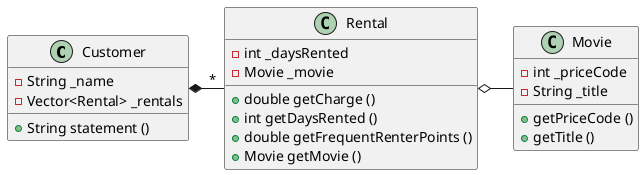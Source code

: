 @startuml
Customer *- "*" Rental
Rental o- Movie

class Customer {
    - String _name
    - Vector<Rental> _rentals
    + String statement ()
    }

class Rental {
    - int _daysRented
    - Movie _movie
    + double getCharge ()
    + int getDaysRented ()
    + double getFrequentRenterPoints ()
    + Movie getMovie ()
    }

class Movie {
    - int _priceCode
    - String _title
    + getPriceCode ()
    + getTitle ()
    }

@enduml
